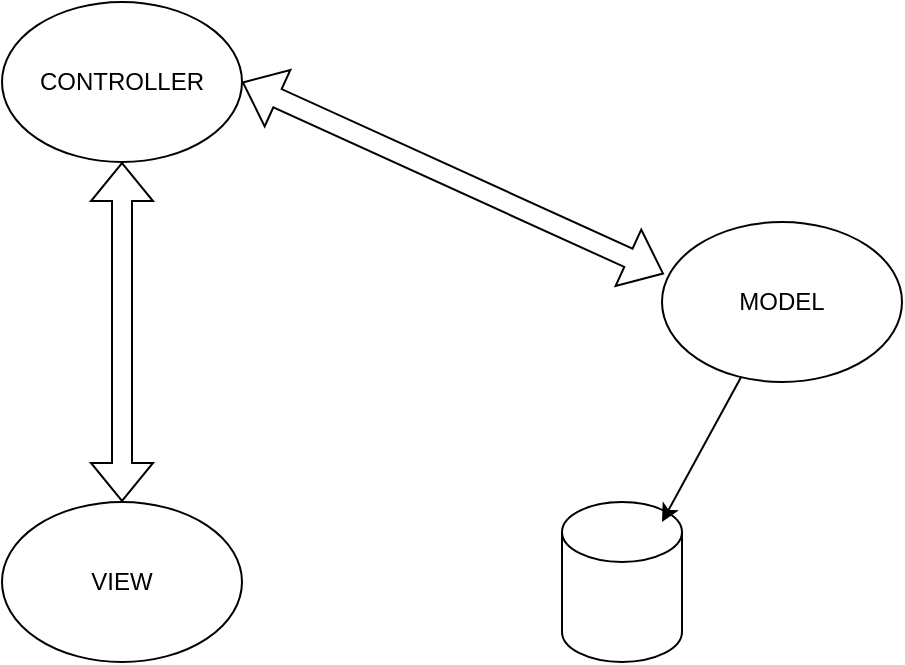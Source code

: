 <mxfile version="18.1.1" type="device"><diagram id="SURvgPCwXQjIqCTbZGPW" name="Page-1"><mxGraphModel dx="827" dy="483" grid="1" gridSize="10" guides="1" tooltips="1" connect="1" arrows="1" fold="1" page="1" pageScale="1" pageWidth="827" pageHeight="1169" math="0" shadow="0"><root><mxCell id="0"/><mxCell id="1" parent="0"/><mxCell id="4VMkQT3aVq9UniGzsmCT-1" value="CONTROLLER" style="ellipse;whiteSpace=wrap;html=1;" parent="1" vertex="1"><mxGeometry x="260" y="80" width="120" height="80" as="geometry"/></mxCell><mxCell id="4VMkQT3aVq9UniGzsmCT-2" value="MODEL" style="ellipse;whiteSpace=wrap;html=1;" parent="1" vertex="1"><mxGeometry x="590" y="190" width="120" height="80" as="geometry"/></mxCell><mxCell id="4VMkQT3aVq9UniGzsmCT-3" value="VIEW" style="ellipse;whiteSpace=wrap;html=1;" parent="1" vertex="1"><mxGeometry x="260" y="330" width="120" height="80" as="geometry"/></mxCell><mxCell id="4VMkQT3aVq9UniGzsmCT-5" value="" style="shape=flexArrow;endArrow=classic;startArrow=classic;html=1;rounded=0;entryX=0.008;entryY=0.325;entryDx=0;entryDy=0;entryPerimeter=0;exitX=1;exitY=0.5;exitDx=0;exitDy=0;" parent="1" source="4VMkQT3aVq9UniGzsmCT-1" target="4VMkQT3aVq9UniGzsmCT-2" edge="1"><mxGeometry width="100" height="100" relative="1" as="geometry"><mxPoint x="470" y="220" as="sourcePoint"/><mxPoint x="570" y="120" as="targetPoint"/></mxGeometry></mxCell><mxCell id="4VMkQT3aVq9UniGzsmCT-7" value="" style="shape=cylinder3;whiteSpace=wrap;html=1;boundedLbl=1;backgroundOutline=1;size=15;" parent="1" vertex="1"><mxGeometry x="540" y="330" width="60" height="80" as="geometry"/></mxCell><mxCell id="4VMkQT3aVq9UniGzsmCT-8" value="" style="endArrow=classic;html=1;rounded=0;" parent="1" source="4VMkQT3aVq9UniGzsmCT-2" edge="1"><mxGeometry width="50" height="50" relative="1" as="geometry"><mxPoint x="390" y="280" as="sourcePoint"/><mxPoint x="590" y="340" as="targetPoint"/></mxGeometry></mxCell><mxCell id="4VMkQT3aVq9UniGzsmCT-10" value="" style="shape=flexArrow;endArrow=classic;startArrow=classic;html=1;rounded=0;entryX=0.5;entryY=1;entryDx=0;entryDy=0;exitX=0.5;exitY=0;exitDx=0;exitDy=0;" parent="1" source="4VMkQT3aVq9UniGzsmCT-3" target="4VMkQT3aVq9UniGzsmCT-1" edge="1"><mxGeometry width="100" height="100" relative="1" as="geometry"><mxPoint x="310" y="290" as="sourcePoint"/><mxPoint x="410" y="190" as="targetPoint"/></mxGeometry></mxCell></root></mxGraphModel></diagram></mxfile>